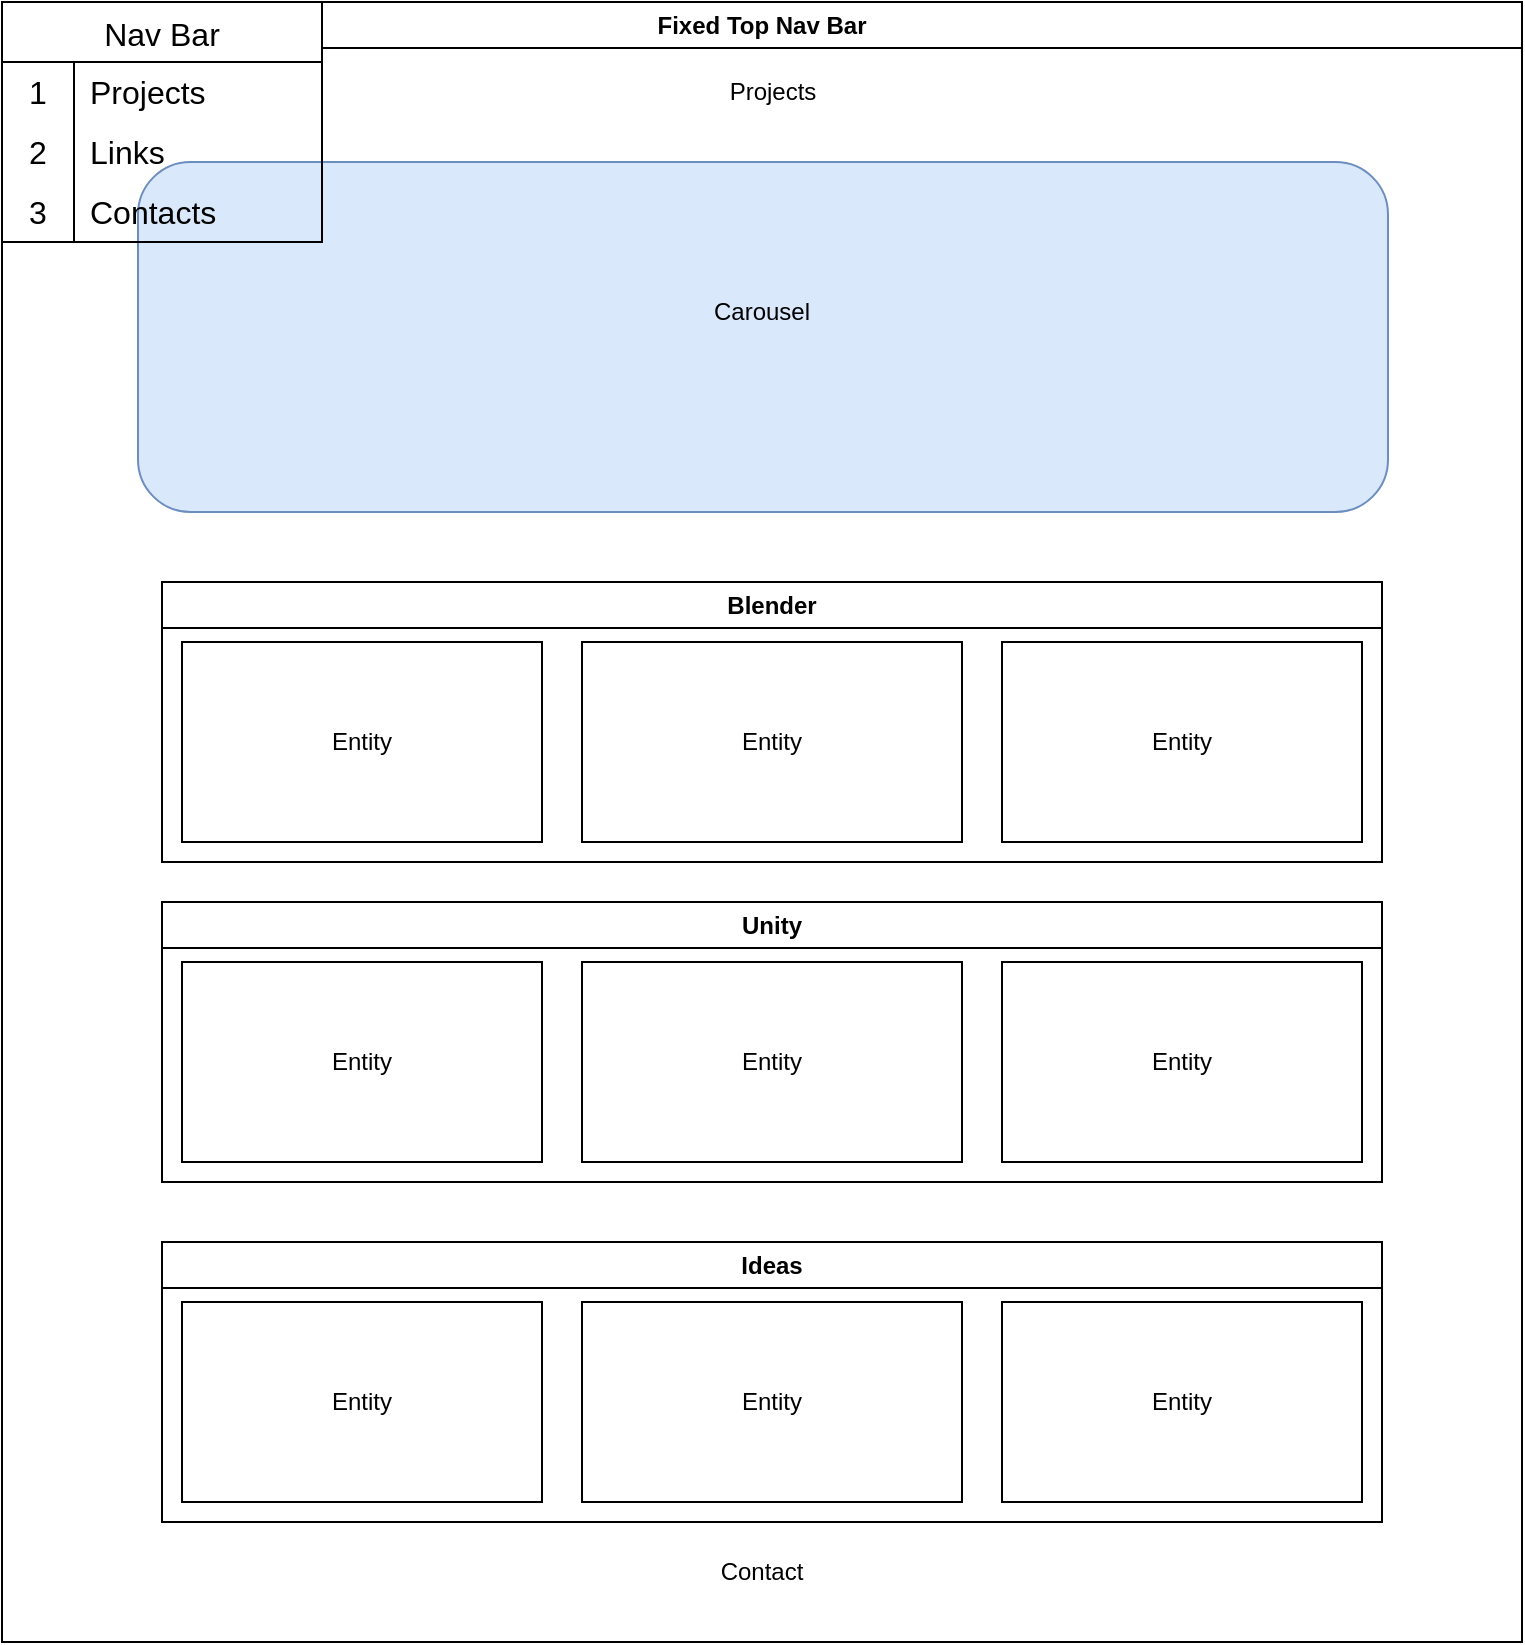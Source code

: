 <mxfile version="28.1.0">
  <diagram name="Page-1" id="mZl_dv6M6F0q-DWZn7aN">
    <mxGraphModel dx="1042" dy="527" grid="1" gridSize="10" guides="1" tooltips="1" connect="1" arrows="1" fold="1" page="1" pageScale="1" pageWidth="850" pageHeight="1100" math="0" shadow="0">
      <root>
        <mxCell id="0" />
        <mxCell id="1" parent="0" />
        <mxCell id="75gAX3Yvoy_RMpak__Cr-1" value="Fixed Top Nav Bar" style="swimlane;whiteSpace=wrap;html=1;" parent="1" vertex="1">
          <mxGeometry x="40" y="10" width="760" height="820" as="geometry" />
        </mxCell>
        <mxCell id="75gAX3Yvoy_RMpak__Cr-17" value="" style="rounded=1;whiteSpace=wrap;html=1;fillColor=#dae8fc;fillStyle=auto;strokeColor=#6c8ebf;" parent="75gAX3Yvoy_RMpak__Cr-1" vertex="1">
          <mxGeometry x="68" y="80" width="625" height="175" as="geometry" />
        </mxCell>
        <mxCell id="75gAX3Yvoy_RMpak__Cr-13" value="Projects" style="text;html=1;align=center;verticalAlign=middle;whiteSpace=wrap;rounded=0;" parent="75gAX3Yvoy_RMpak__Cr-1" vertex="1">
          <mxGeometry x="358" y="30" width="55" height="30" as="geometry" />
        </mxCell>
        <mxCell id="75gAX3Yvoy_RMpak__Cr-15" value="Carousel" style="text;html=1;align=center;verticalAlign=middle;whiteSpace=wrap;rounded=0;" parent="75gAX3Yvoy_RMpak__Cr-1" vertex="1">
          <mxGeometry x="350" y="140" width="60" height="30" as="geometry" />
        </mxCell>
        <mxCell id="75gAX3Yvoy_RMpak__Cr-2" value="Nav Bar" style="shape=table;startSize=30;container=1;collapsible=0;childLayout=tableLayout;fixedRows=1;rowLines=0;fontStyle=0;strokeColor=default;fontSize=16;fillColor=default;" parent="75gAX3Yvoy_RMpak__Cr-1" vertex="1">
          <mxGeometry width="160" height="120" as="geometry" />
        </mxCell>
        <mxCell id="75gAX3Yvoy_RMpak__Cr-3" value="" style="shape=tableRow;horizontal=0;startSize=0;swimlaneHead=0;swimlaneBody=0;top=0;left=0;bottom=0;right=0;collapsible=0;dropTarget=0;fillColor=none;points=[[0,0.5],[1,0.5]];portConstraint=eastwest;strokeColor=inherit;fontSize=16;" parent="75gAX3Yvoy_RMpak__Cr-2" vertex="1">
          <mxGeometry y="30" width="160" height="30" as="geometry" />
        </mxCell>
        <mxCell id="75gAX3Yvoy_RMpak__Cr-4" value="1" style="shape=partialRectangle;html=1;whiteSpace=wrap;connectable=0;fillColor=none;top=0;left=0;bottom=0;right=0;overflow=hidden;pointerEvents=1;strokeColor=inherit;fontSize=16;" parent="75gAX3Yvoy_RMpak__Cr-3" vertex="1">
          <mxGeometry width="36" height="30" as="geometry">
            <mxRectangle width="36" height="30" as="alternateBounds" />
          </mxGeometry>
        </mxCell>
        <mxCell id="75gAX3Yvoy_RMpak__Cr-5" value="Projects" style="shape=partialRectangle;html=1;whiteSpace=wrap;connectable=0;fillColor=none;top=0;left=0;bottom=0;right=0;align=left;spacingLeft=6;overflow=hidden;strokeColor=inherit;fontSize=16;" parent="75gAX3Yvoy_RMpak__Cr-3" vertex="1">
          <mxGeometry x="36" width="124" height="30" as="geometry">
            <mxRectangle width="124" height="30" as="alternateBounds" />
          </mxGeometry>
        </mxCell>
        <mxCell id="75gAX3Yvoy_RMpak__Cr-6" value="" style="shape=tableRow;horizontal=0;startSize=0;swimlaneHead=0;swimlaneBody=0;top=0;left=0;bottom=0;right=0;collapsible=0;dropTarget=0;fillColor=none;points=[[0,0.5],[1,0.5]];portConstraint=eastwest;strokeColor=inherit;fontSize=16;" parent="75gAX3Yvoy_RMpak__Cr-2" vertex="1">
          <mxGeometry y="60" width="160" height="30" as="geometry" />
        </mxCell>
        <mxCell id="75gAX3Yvoy_RMpak__Cr-7" value="2" style="shape=partialRectangle;html=1;whiteSpace=wrap;connectable=0;fillColor=none;top=0;left=0;bottom=0;right=0;overflow=hidden;strokeColor=inherit;fontSize=16;" parent="75gAX3Yvoy_RMpak__Cr-6" vertex="1">
          <mxGeometry width="36" height="30" as="geometry">
            <mxRectangle width="36" height="30" as="alternateBounds" />
          </mxGeometry>
        </mxCell>
        <mxCell id="75gAX3Yvoy_RMpak__Cr-8" value="Links" style="shape=partialRectangle;html=1;whiteSpace=wrap;connectable=0;fillColor=none;top=0;left=0;bottom=0;right=0;align=left;spacingLeft=6;overflow=hidden;strokeColor=inherit;fontSize=16;" parent="75gAX3Yvoy_RMpak__Cr-6" vertex="1">
          <mxGeometry x="36" width="124" height="30" as="geometry">
            <mxRectangle width="124" height="30" as="alternateBounds" />
          </mxGeometry>
        </mxCell>
        <mxCell id="75gAX3Yvoy_RMpak__Cr-9" value="" style="shape=tableRow;horizontal=0;startSize=0;swimlaneHead=0;swimlaneBody=0;top=0;left=0;bottom=0;right=0;collapsible=0;dropTarget=0;fillColor=none;points=[[0,0.5],[1,0.5]];portConstraint=eastwest;strokeColor=inherit;fontSize=16;" parent="75gAX3Yvoy_RMpak__Cr-2" vertex="1">
          <mxGeometry y="90" width="160" height="30" as="geometry" />
        </mxCell>
        <mxCell id="75gAX3Yvoy_RMpak__Cr-10" value="3" style="shape=partialRectangle;html=1;whiteSpace=wrap;connectable=0;fillColor=none;top=0;left=0;bottom=0;right=0;overflow=hidden;strokeColor=inherit;fontSize=16;" parent="75gAX3Yvoy_RMpak__Cr-9" vertex="1">
          <mxGeometry width="36" height="30" as="geometry">
            <mxRectangle width="36" height="30" as="alternateBounds" />
          </mxGeometry>
        </mxCell>
        <mxCell id="75gAX3Yvoy_RMpak__Cr-11" value="Contacts" style="shape=partialRectangle;html=1;whiteSpace=wrap;connectable=0;fillColor=none;top=0;left=0;bottom=0;right=0;align=left;spacingLeft=6;overflow=hidden;strokeColor=inherit;fontSize=16;" parent="75gAX3Yvoy_RMpak__Cr-9" vertex="1">
          <mxGeometry x="36" width="124" height="30" as="geometry">
            <mxRectangle width="124" height="30" as="alternateBounds" />
          </mxGeometry>
        </mxCell>
        <mxCell id="75gAX3Yvoy_RMpak__Cr-22" value="Blender" style="swimlane;whiteSpace=wrap;html=1;" parent="75gAX3Yvoy_RMpak__Cr-1" vertex="1">
          <mxGeometry x="80" y="290" width="610" height="140" as="geometry" />
        </mxCell>
        <mxCell id="75gAX3Yvoy_RMpak__Cr-25" value="Entity" style="whiteSpace=wrap;html=1;align=center;" parent="75gAX3Yvoy_RMpak__Cr-22" vertex="1">
          <mxGeometry x="10" y="30" width="180" height="100" as="geometry" />
        </mxCell>
        <mxCell id="75gAX3Yvoy_RMpak__Cr-26" value="Entity" style="whiteSpace=wrap;html=1;align=center;" parent="75gAX3Yvoy_RMpak__Cr-22" vertex="1">
          <mxGeometry x="210" y="30" width="190" height="100" as="geometry" />
        </mxCell>
        <mxCell id="75gAX3Yvoy_RMpak__Cr-27" value="Entity" style="whiteSpace=wrap;html=1;align=center;" parent="75gAX3Yvoy_RMpak__Cr-22" vertex="1">
          <mxGeometry x="420" y="30" width="180" height="100" as="geometry" />
        </mxCell>
        <mxCell id="75gAX3Yvoy_RMpak__Cr-23" value="Unity" style="swimlane;whiteSpace=wrap;html=1;startSize=23;" parent="75gAX3Yvoy_RMpak__Cr-1" vertex="1">
          <mxGeometry x="80" y="450" width="610" height="140" as="geometry" />
        </mxCell>
        <mxCell id="75gAX3Yvoy_RMpak__Cr-28" value="Entity" style="whiteSpace=wrap;html=1;align=center;" parent="75gAX3Yvoy_RMpak__Cr-23" vertex="1">
          <mxGeometry x="210" y="30" width="190" height="100" as="geometry" />
        </mxCell>
        <mxCell id="75gAX3Yvoy_RMpak__Cr-29" value="Entity" style="whiteSpace=wrap;html=1;align=center;" parent="75gAX3Yvoy_RMpak__Cr-23" vertex="1">
          <mxGeometry x="420" y="30" width="180" height="100" as="geometry" />
        </mxCell>
        <mxCell id="75gAX3Yvoy_RMpak__Cr-30" value="Entity" style="whiteSpace=wrap;html=1;align=center;" parent="75gAX3Yvoy_RMpak__Cr-23" vertex="1">
          <mxGeometry x="10" y="30" width="180" height="100" as="geometry" />
        </mxCell>
        <mxCell id="75gAX3Yvoy_RMpak__Cr-24" value="Ideas" style="swimlane;whiteSpace=wrap;html=1;" parent="75gAX3Yvoy_RMpak__Cr-1" vertex="1">
          <mxGeometry x="80" y="620" width="610" height="140" as="geometry" />
        </mxCell>
        <mxCell id="75gAX3Yvoy_RMpak__Cr-31" value="Entity" style="whiteSpace=wrap;html=1;align=center;" parent="75gAX3Yvoy_RMpak__Cr-24" vertex="1">
          <mxGeometry x="10" y="30" width="180" height="100" as="geometry" />
        </mxCell>
        <mxCell id="75gAX3Yvoy_RMpak__Cr-32" value="Entity" style="whiteSpace=wrap;html=1;align=center;" parent="75gAX3Yvoy_RMpak__Cr-24" vertex="1">
          <mxGeometry x="210" y="30" width="190" height="100" as="geometry" />
        </mxCell>
        <mxCell id="75gAX3Yvoy_RMpak__Cr-33" value="Entity" style="whiteSpace=wrap;html=1;align=center;" parent="75gAX3Yvoy_RMpak__Cr-24" vertex="1">
          <mxGeometry x="420" y="30" width="180" height="100" as="geometry" />
        </mxCell>
        <mxCell id="qanW2tq9EHT8BtIfM7bt-1" value="Contact" style="text;html=1;align=center;verticalAlign=middle;whiteSpace=wrap;rounded=0;" vertex="1" parent="75gAX3Yvoy_RMpak__Cr-1">
          <mxGeometry x="350" y="770" width="60" height="30" as="geometry" />
        </mxCell>
      </root>
    </mxGraphModel>
  </diagram>
</mxfile>
